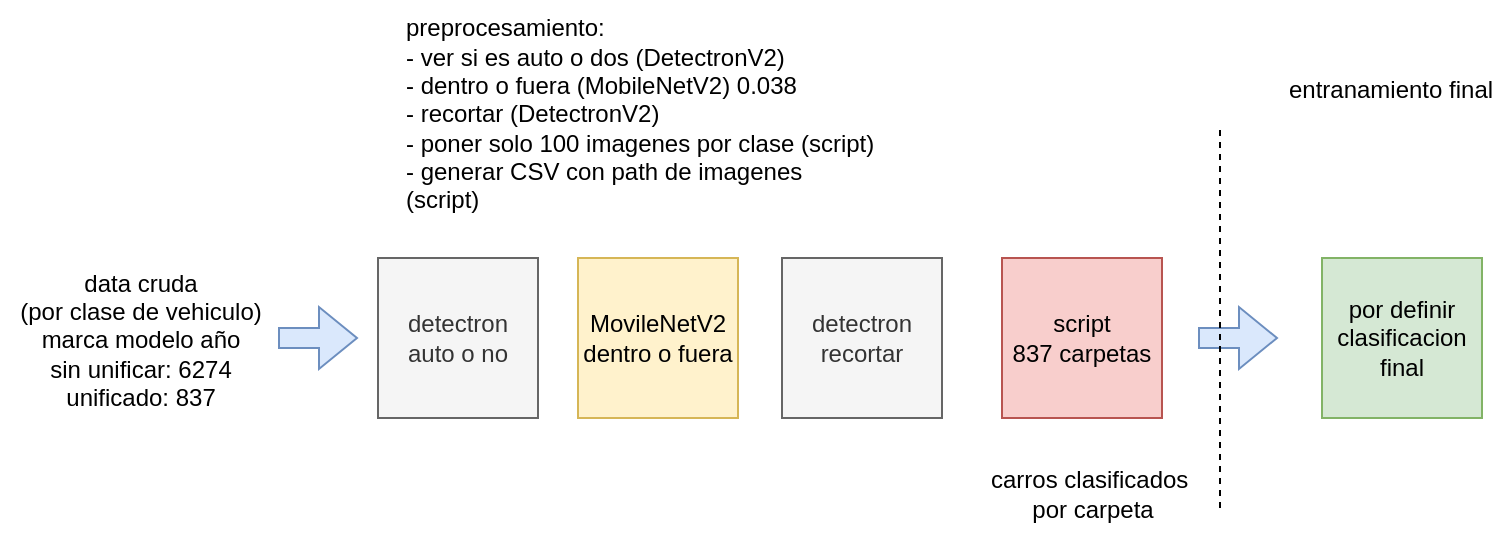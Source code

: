 <mxfile version="20.4.1" type="github">
  <diagram id="d1UGlg10RTn8FGWX02N2" name="Página-1">
    <mxGraphModel dx="796" dy="400" grid="0" gridSize="10" guides="1" tooltips="1" connect="1" arrows="1" fold="1" page="1" pageScale="1" pageWidth="827" pageHeight="1169" math="0" shadow="0">
      <root>
        <mxCell id="0" />
        <mxCell id="1" parent="0" />
        <mxCell id="9z2Wm28B5pkvkPLOybwL-1" value="detectron&lt;br&gt;auto o no" style="whiteSpace=wrap;html=1;aspect=fixed;fillColor=#f5f5f5;fontColor=#333333;strokeColor=#666666;" vertex="1" parent="1">
          <mxGeometry x="210" y="200" width="80" height="80" as="geometry" />
        </mxCell>
        <mxCell id="9z2Wm28B5pkvkPLOybwL-2" value="" style="shape=flexArrow;endArrow=classic;html=1;rounded=0;fillColor=#dae8fc;strokeColor=#6c8ebf;" edge="1" parent="1">
          <mxGeometry width="50" height="50" relative="1" as="geometry">
            <mxPoint x="160" y="240" as="sourcePoint" />
            <mxPoint x="200" y="240" as="targetPoint" />
          </mxGeometry>
        </mxCell>
        <mxCell id="9z2Wm28B5pkvkPLOybwL-4" value="MovileNetV2&lt;br&gt;dentro o fuera" style="whiteSpace=wrap;html=1;aspect=fixed;fillColor=#fff2cc;strokeColor=#d6b656;" vertex="1" parent="1">
          <mxGeometry x="310" y="200" width="80" height="80" as="geometry" />
        </mxCell>
        <mxCell id="9z2Wm28B5pkvkPLOybwL-7" value="" style="shape=flexArrow;endArrow=classic;html=1;rounded=0;fillColor=#dae8fc;strokeColor=#6c8ebf;" edge="1" parent="1">
          <mxGeometry width="50" height="50" relative="1" as="geometry">
            <mxPoint x="620" y="240" as="sourcePoint" />
            <mxPoint x="660" y="240" as="targetPoint" />
          </mxGeometry>
        </mxCell>
        <mxCell id="9z2Wm28B5pkvkPLOybwL-8" value="data cruda&lt;br&gt;(por clase de vehiculo)&lt;br&gt;marca modelo año&lt;br&gt;sin unificar: 6274&lt;br&gt;unificado: 837" style="text;html=1;align=center;verticalAlign=middle;resizable=0;points=[];autosize=1;strokeColor=none;fillColor=none;" vertex="1" parent="1">
          <mxGeometry x="21" y="199" width="139" height="84" as="geometry" />
        </mxCell>
        <mxCell id="9z2Wm28B5pkvkPLOybwL-11" value="carros clasificados&amp;nbsp;&lt;br&gt;por carpeta" style="text;html=1;align=center;verticalAlign=middle;resizable=0;points=[];autosize=1;strokeColor=none;fillColor=none;" vertex="1" parent="1">
          <mxGeometry x="507" y="297" width="120" height="41" as="geometry" />
        </mxCell>
        <mxCell id="9z2Wm28B5pkvkPLOybwL-15" value="preprocesamiento:&lt;br&gt;- ver si es auto o dos (DetectronV2)&lt;br&gt;&lt;span style=&quot;background-color: initial;&quot;&gt;- dentro o fuera (MobileNetV2) 0.038&lt;/span&gt;&lt;br&gt;&lt;div style=&quot;&quot;&gt;&lt;span style=&quot;background-color: initial;&quot;&gt;- recortar (DetectronV2)&lt;/span&gt;&lt;/div&gt;&lt;div style=&quot;&quot;&gt;&lt;span style=&quot;background-color: initial;&quot;&gt;- poner solo 100 imagenes por clase (script)&lt;/span&gt;&lt;/div&gt;&lt;div style=&quot;&quot;&gt;&lt;span style=&quot;background-color: initial;&quot;&gt;- generar CSV con path de imagenes&amp;nbsp;&lt;/span&gt;&lt;/div&gt;(script)" style="text;html=1;align=left;verticalAlign=middle;resizable=0;points=[];autosize=1;strokeColor=none;fillColor=none;" vertex="1" parent="1">
          <mxGeometry x="222" y="71" width="252" height="113" as="geometry" />
        </mxCell>
        <mxCell id="9z2Wm28B5pkvkPLOybwL-17" value="detectron&lt;br&gt;recortar" style="whiteSpace=wrap;html=1;aspect=fixed;fillColor=#f5f5f5;fontColor=#333333;strokeColor=#666666;" vertex="1" parent="1">
          <mxGeometry x="412" y="200" width="80" height="80" as="geometry" />
        </mxCell>
        <mxCell id="9z2Wm28B5pkvkPLOybwL-19" value="por definir&lt;br&gt;clasificacion final" style="whiteSpace=wrap;html=1;aspect=fixed;fillColor=#d5e8d4;strokeColor=#82b366;" vertex="1" parent="1">
          <mxGeometry x="682" y="200" width="80" height="80" as="geometry" />
        </mxCell>
        <mxCell id="9z2Wm28B5pkvkPLOybwL-20" value="script&lt;br&gt;837 carpetas" style="whiteSpace=wrap;html=1;aspect=fixed;fillColor=#f8cecc;strokeColor=#b85450;" vertex="1" parent="1">
          <mxGeometry x="522" y="200" width="80" height="80" as="geometry" />
        </mxCell>
        <mxCell id="9z2Wm28B5pkvkPLOybwL-21" value="entranamiento final" style="text;html=1;align=center;verticalAlign=middle;resizable=0;points=[];autosize=1;strokeColor=none;fillColor=none;" vertex="1" parent="1">
          <mxGeometry x="656" y="103" width="120" height="26" as="geometry" />
        </mxCell>
        <mxCell id="9z2Wm28B5pkvkPLOybwL-22" value="" style="endArrow=none;dashed=1;html=1;rounded=0;" edge="1" parent="1">
          <mxGeometry width="50" height="50" relative="1" as="geometry">
            <mxPoint x="631" y="325" as="sourcePoint" />
            <mxPoint x="631" y="135" as="targetPoint" />
          </mxGeometry>
        </mxCell>
      </root>
    </mxGraphModel>
  </diagram>
</mxfile>
